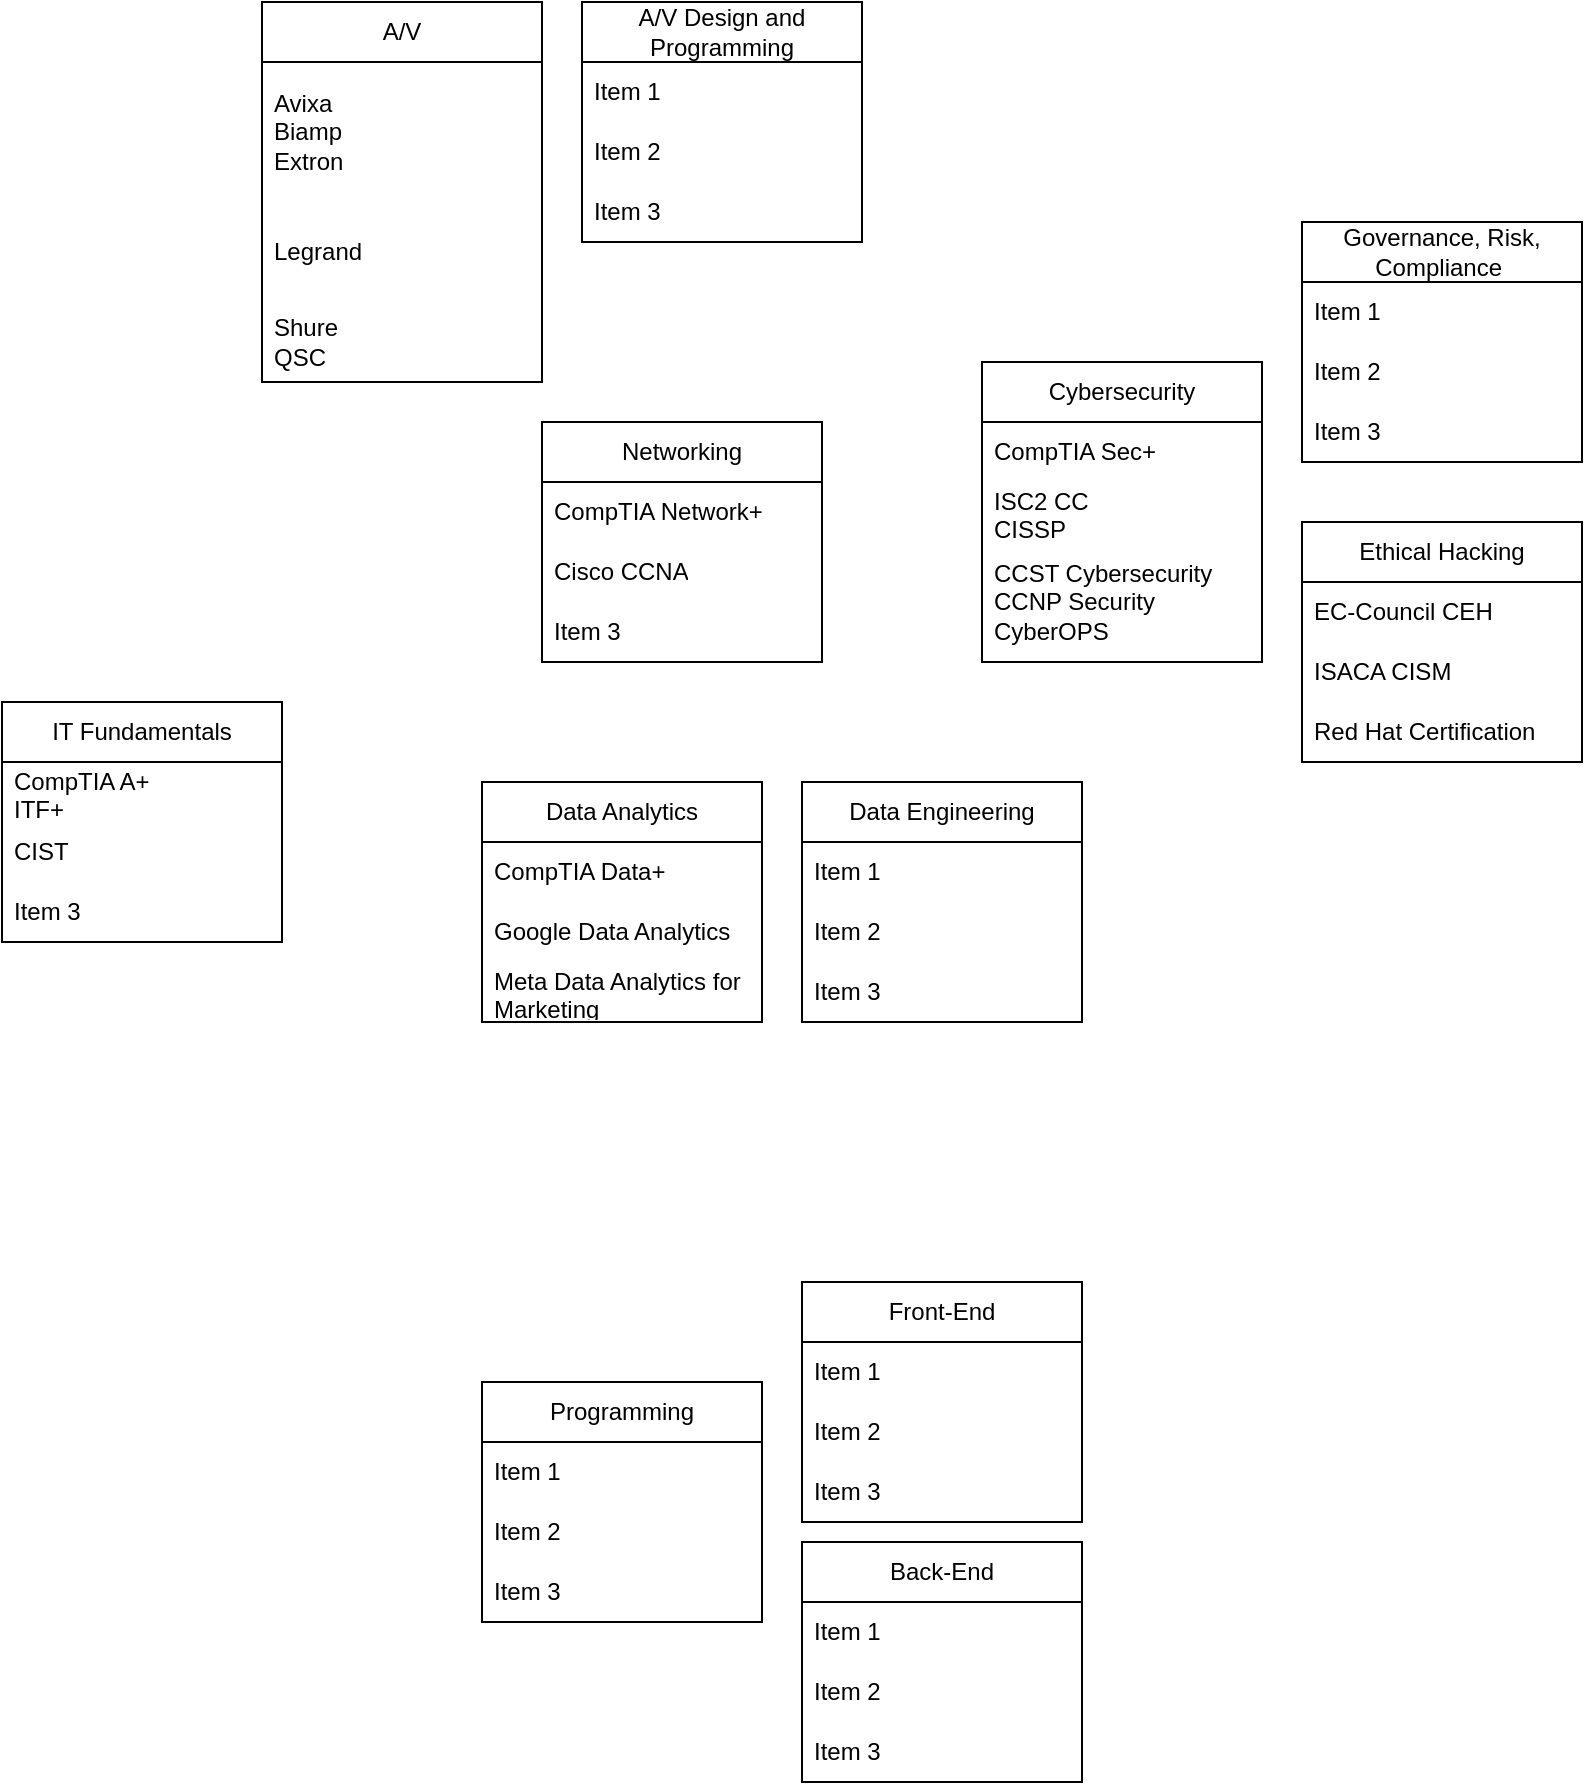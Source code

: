 <mxfile version="22.1.8" type="github">
  <diagram name="Page-1" id="GIW788SQWkKkHtVMfm3c">
    <mxGraphModel dx="1434" dy="830" grid="1" gridSize="10" guides="1" tooltips="1" connect="1" arrows="1" fold="1" page="1" pageScale="1" pageWidth="1600" pageHeight="900" math="0" shadow="0">
      <root>
        <mxCell id="0" />
        <mxCell id="1" parent="0" />
        <mxCell id="U64rbMpxMWpAdyeDeKGP-7" value="IT Fundamentals" style="swimlane;fontStyle=0;childLayout=stackLayout;horizontal=1;startSize=30;horizontalStack=0;resizeParent=1;resizeParentMax=0;resizeLast=0;collapsible=1;marginBottom=0;whiteSpace=wrap;html=1;" vertex="1" parent="1">
          <mxGeometry x="20" y="360" width="140" height="120" as="geometry" />
        </mxCell>
        <mxCell id="U64rbMpxMWpAdyeDeKGP-8" value="CompTIA A+&lt;br&gt;ITF+" style="text;strokeColor=none;fillColor=none;align=left;verticalAlign=middle;spacingLeft=4;spacingRight=4;overflow=hidden;points=[[0,0.5],[1,0.5]];portConstraint=eastwest;rotatable=0;whiteSpace=wrap;html=1;" vertex="1" parent="U64rbMpxMWpAdyeDeKGP-7">
          <mxGeometry y="30" width="140" height="30" as="geometry" />
        </mxCell>
        <mxCell id="U64rbMpxMWpAdyeDeKGP-9" value="CIST" style="text;strokeColor=none;fillColor=none;align=left;verticalAlign=middle;spacingLeft=4;spacingRight=4;overflow=hidden;points=[[0,0.5],[1,0.5]];portConstraint=eastwest;rotatable=0;whiteSpace=wrap;html=1;" vertex="1" parent="U64rbMpxMWpAdyeDeKGP-7">
          <mxGeometry y="60" width="140" height="30" as="geometry" />
        </mxCell>
        <mxCell id="U64rbMpxMWpAdyeDeKGP-10" value="Item 3" style="text;strokeColor=none;fillColor=none;align=left;verticalAlign=middle;spacingLeft=4;spacingRight=4;overflow=hidden;points=[[0,0.5],[1,0.5]];portConstraint=eastwest;rotatable=0;whiteSpace=wrap;html=1;" vertex="1" parent="U64rbMpxMWpAdyeDeKGP-7">
          <mxGeometry y="90" width="140" height="30" as="geometry" />
        </mxCell>
        <mxCell id="U64rbMpxMWpAdyeDeKGP-11" value="Networking" style="swimlane;fontStyle=0;childLayout=stackLayout;horizontal=1;startSize=30;horizontalStack=0;resizeParent=1;resizeParentMax=0;resizeLast=0;collapsible=1;marginBottom=0;whiteSpace=wrap;html=1;" vertex="1" parent="1">
          <mxGeometry x="290" y="220" width="140" height="120" as="geometry" />
        </mxCell>
        <mxCell id="U64rbMpxMWpAdyeDeKGP-12" value="CompTIA Network+" style="text;strokeColor=none;fillColor=none;align=left;verticalAlign=middle;spacingLeft=4;spacingRight=4;overflow=hidden;points=[[0,0.5],[1,0.5]];portConstraint=eastwest;rotatable=0;whiteSpace=wrap;html=1;" vertex="1" parent="U64rbMpxMWpAdyeDeKGP-11">
          <mxGeometry y="30" width="140" height="30" as="geometry" />
        </mxCell>
        <mxCell id="U64rbMpxMWpAdyeDeKGP-13" value="Cisco CCNA" style="text;strokeColor=none;fillColor=none;align=left;verticalAlign=middle;spacingLeft=4;spacingRight=4;overflow=hidden;points=[[0,0.5],[1,0.5]];portConstraint=eastwest;rotatable=0;whiteSpace=wrap;html=1;" vertex="1" parent="U64rbMpxMWpAdyeDeKGP-11">
          <mxGeometry y="60" width="140" height="30" as="geometry" />
        </mxCell>
        <mxCell id="U64rbMpxMWpAdyeDeKGP-14" value="Item 3" style="text;strokeColor=none;fillColor=none;align=left;verticalAlign=middle;spacingLeft=4;spacingRight=4;overflow=hidden;points=[[0,0.5],[1,0.5]];portConstraint=eastwest;rotatable=0;whiteSpace=wrap;html=1;" vertex="1" parent="U64rbMpxMWpAdyeDeKGP-11">
          <mxGeometry y="90" width="140" height="30" as="geometry" />
        </mxCell>
        <mxCell id="U64rbMpxMWpAdyeDeKGP-15" value="Data Analytics" style="swimlane;fontStyle=0;childLayout=stackLayout;horizontal=1;startSize=30;horizontalStack=0;resizeParent=1;resizeParentMax=0;resizeLast=0;collapsible=1;marginBottom=0;whiteSpace=wrap;html=1;" vertex="1" parent="1">
          <mxGeometry x="260" y="400" width="140" height="120" as="geometry" />
        </mxCell>
        <mxCell id="U64rbMpxMWpAdyeDeKGP-16" value="CompTIA Data+" style="text;strokeColor=none;fillColor=none;align=left;verticalAlign=middle;spacingLeft=4;spacingRight=4;overflow=hidden;points=[[0,0.5],[1,0.5]];portConstraint=eastwest;rotatable=0;whiteSpace=wrap;html=1;" vertex="1" parent="U64rbMpxMWpAdyeDeKGP-15">
          <mxGeometry y="30" width="140" height="30" as="geometry" />
        </mxCell>
        <mxCell id="U64rbMpxMWpAdyeDeKGP-17" value="Google Data Analytics" style="text;strokeColor=none;fillColor=none;align=left;verticalAlign=middle;spacingLeft=4;spacingRight=4;overflow=hidden;points=[[0,0.5],[1,0.5]];portConstraint=eastwest;rotatable=0;whiteSpace=wrap;html=1;" vertex="1" parent="U64rbMpxMWpAdyeDeKGP-15">
          <mxGeometry y="60" width="140" height="30" as="geometry" />
        </mxCell>
        <mxCell id="U64rbMpxMWpAdyeDeKGP-18" value="Meta Data Analytics for Marketing" style="text;strokeColor=none;fillColor=none;align=left;verticalAlign=middle;spacingLeft=4;spacingRight=4;overflow=hidden;points=[[0,0.5],[1,0.5]];portConstraint=eastwest;rotatable=0;whiteSpace=wrap;html=1;" vertex="1" parent="U64rbMpxMWpAdyeDeKGP-15">
          <mxGeometry y="90" width="140" height="30" as="geometry" />
        </mxCell>
        <mxCell id="U64rbMpxMWpAdyeDeKGP-19" value="Programming" style="swimlane;fontStyle=0;childLayout=stackLayout;horizontal=1;startSize=30;horizontalStack=0;resizeParent=1;resizeParentMax=0;resizeLast=0;collapsible=1;marginBottom=0;whiteSpace=wrap;html=1;" vertex="1" parent="1">
          <mxGeometry x="260" y="700" width="140" height="120" as="geometry" />
        </mxCell>
        <mxCell id="U64rbMpxMWpAdyeDeKGP-20" value="Item 1" style="text;strokeColor=none;fillColor=none;align=left;verticalAlign=middle;spacingLeft=4;spacingRight=4;overflow=hidden;points=[[0,0.5],[1,0.5]];portConstraint=eastwest;rotatable=0;whiteSpace=wrap;html=1;" vertex="1" parent="U64rbMpxMWpAdyeDeKGP-19">
          <mxGeometry y="30" width="140" height="30" as="geometry" />
        </mxCell>
        <mxCell id="U64rbMpxMWpAdyeDeKGP-21" value="Item 2" style="text;strokeColor=none;fillColor=none;align=left;verticalAlign=middle;spacingLeft=4;spacingRight=4;overflow=hidden;points=[[0,0.5],[1,0.5]];portConstraint=eastwest;rotatable=0;whiteSpace=wrap;html=1;" vertex="1" parent="U64rbMpxMWpAdyeDeKGP-19">
          <mxGeometry y="60" width="140" height="30" as="geometry" />
        </mxCell>
        <mxCell id="U64rbMpxMWpAdyeDeKGP-22" value="Item 3" style="text;strokeColor=none;fillColor=none;align=left;verticalAlign=middle;spacingLeft=4;spacingRight=4;overflow=hidden;points=[[0,0.5],[1,0.5]];portConstraint=eastwest;rotatable=0;whiteSpace=wrap;html=1;" vertex="1" parent="U64rbMpxMWpAdyeDeKGP-19">
          <mxGeometry y="90" width="140" height="30" as="geometry" />
        </mxCell>
        <mxCell id="U64rbMpxMWpAdyeDeKGP-23" value="Ethical Hacking" style="swimlane;fontStyle=0;childLayout=stackLayout;horizontal=1;startSize=30;horizontalStack=0;resizeParent=1;resizeParentMax=0;resizeLast=0;collapsible=1;marginBottom=0;whiteSpace=wrap;html=1;" vertex="1" parent="1">
          <mxGeometry x="670" y="270" width="140" height="120" as="geometry" />
        </mxCell>
        <mxCell id="U64rbMpxMWpAdyeDeKGP-24" value="EC-Council CEH" style="text;strokeColor=none;fillColor=none;align=left;verticalAlign=middle;spacingLeft=4;spacingRight=4;overflow=hidden;points=[[0,0.5],[1,0.5]];portConstraint=eastwest;rotatable=0;whiteSpace=wrap;html=1;" vertex="1" parent="U64rbMpxMWpAdyeDeKGP-23">
          <mxGeometry y="30" width="140" height="30" as="geometry" />
        </mxCell>
        <mxCell id="U64rbMpxMWpAdyeDeKGP-25" value="ISACA CISM" style="text;strokeColor=none;fillColor=none;align=left;verticalAlign=middle;spacingLeft=4;spacingRight=4;overflow=hidden;points=[[0,0.5],[1,0.5]];portConstraint=eastwest;rotatable=0;whiteSpace=wrap;html=1;" vertex="1" parent="U64rbMpxMWpAdyeDeKGP-23">
          <mxGeometry y="60" width="140" height="30" as="geometry" />
        </mxCell>
        <mxCell id="U64rbMpxMWpAdyeDeKGP-26" value="Red Hat Certification" style="text;strokeColor=none;fillColor=none;align=left;verticalAlign=middle;spacingLeft=4;spacingRight=4;overflow=hidden;points=[[0,0.5],[1,0.5]];portConstraint=eastwest;rotatable=0;whiteSpace=wrap;html=1;" vertex="1" parent="U64rbMpxMWpAdyeDeKGP-23">
          <mxGeometry y="90" width="140" height="30" as="geometry" />
        </mxCell>
        <mxCell id="U64rbMpxMWpAdyeDeKGP-27" value="Cybersecurity" style="swimlane;fontStyle=0;childLayout=stackLayout;horizontal=1;startSize=30;horizontalStack=0;resizeParent=1;resizeParentMax=0;resizeLast=0;collapsible=1;marginBottom=0;whiteSpace=wrap;html=1;" vertex="1" parent="1">
          <mxGeometry x="510" y="190" width="140" height="150" as="geometry" />
        </mxCell>
        <mxCell id="U64rbMpxMWpAdyeDeKGP-28" value="CompTIA Sec+" style="text;strokeColor=none;fillColor=none;align=left;verticalAlign=middle;spacingLeft=4;spacingRight=4;overflow=hidden;points=[[0,0.5],[1,0.5]];portConstraint=eastwest;rotatable=0;whiteSpace=wrap;html=1;" vertex="1" parent="U64rbMpxMWpAdyeDeKGP-27">
          <mxGeometry y="30" width="140" height="30" as="geometry" />
        </mxCell>
        <mxCell id="U64rbMpxMWpAdyeDeKGP-29" value="ISC2 CC&lt;br&gt;CISSP" style="text;strokeColor=none;fillColor=none;align=left;verticalAlign=middle;spacingLeft=4;spacingRight=4;overflow=hidden;points=[[0,0.5],[1,0.5]];portConstraint=eastwest;rotatable=0;whiteSpace=wrap;html=1;" vertex="1" parent="U64rbMpxMWpAdyeDeKGP-27">
          <mxGeometry y="60" width="140" height="30" as="geometry" />
        </mxCell>
        <mxCell id="U64rbMpxMWpAdyeDeKGP-30" value="CCST Cybersecurity&lt;br&gt;CCNP Security&lt;br&gt;CyberOPS" style="text;strokeColor=none;fillColor=none;align=left;verticalAlign=middle;spacingLeft=4;spacingRight=4;overflow=hidden;points=[[0,0.5],[1,0.5]];portConstraint=eastwest;rotatable=0;whiteSpace=wrap;html=1;" vertex="1" parent="U64rbMpxMWpAdyeDeKGP-27">
          <mxGeometry y="90" width="140" height="60" as="geometry" />
        </mxCell>
        <mxCell id="U64rbMpxMWpAdyeDeKGP-31" value="Governance, Risk, Compliance&amp;nbsp;" style="swimlane;fontStyle=0;childLayout=stackLayout;horizontal=1;startSize=30;horizontalStack=0;resizeParent=1;resizeParentMax=0;resizeLast=0;collapsible=1;marginBottom=0;whiteSpace=wrap;html=1;" vertex="1" parent="1">
          <mxGeometry x="670" y="120" width="140" height="120" as="geometry" />
        </mxCell>
        <mxCell id="U64rbMpxMWpAdyeDeKGP-32" value="Item 1" style="text;strokeColor=none;fillColor=none;align=left;verticalAlign=middle;spacingLeft=4;spacingRight=4;overflow=hidden;points=[[0,0.5],[1,0.5]];portConstraint=eastwest;rotatable=0;whiteSpace=wrap;html=1;" vertex="1" parent="U64rbMpxMWpAdyeDeKGP-31">
          <mxGeometry y="30" width="140" height="30" as="geometry" />
        </mxCell>
        <mxCell id="U64rbMpxMWpAdyeDeKGP-33" value="Item 2" style="text;strokeColor=none;fillColor=none;align=left;verticalAlign=middle;spacingLeft=4;spacingRight=4;overflow=hidden;points=[[0,0.5],[1,0.5]];portConstraint=eastwest;rotatable=0;whiteSpace=wrap;html=1;" vertex="1" parent="U64rbMpxMWpAdyeDeKGP-31">
          <mxGeometry y="60" width="140" height="30" as="geometry" />
        </mxCell>
        <mxCell id="U64rbMpxMWpAdyeDeKGP-34" value="Item 3" style="text;strokeColor=none;fillColor=none;align=left;verticalAlign=middle;spacingLeft=4;spacingRight=4;overflow=hidden;points=[[0,0.5],[1,0.5]];portConstraint=eastwest;rotatable=0;whiteSpace=wrap;html=1;" vertex="1" parent="U64rbMpxMWpAdyeDeKGP-31">
          <mxGeometry y="90" width="140" height="30" as="geometry" />
        </mxCell>
        <mxCell id="U64rbMpxMWpAdyeDeKGP-35" value="Data Engineering" style="swimlane;fontStyle=0;childLayout=stackLayout;horizontal=1;startSize=30;horizontalStack=0;resizeParent=1;resizeParentMax=0;resizeLast=0;collapsible=1;marginBottom=0;whiteSpace=wrap;html=1;" vertex="1" parent="1">
          <mxGeometry x="420" y="400" width="140" height="120" as="geometry" />
        </mxCell>
        <mxCell id="U64rbMpxMWpAdyeDeKGP-36" value="Item 1" style="text;strokeColor=none;fillColor=none;align=left;verticalAlign=middle;spacingLeft=4;spacingRight=4;overflow=hidden;points=[[0,0.5],[1,0.5]];portConstraint=eastwest;rotatable=0;whiteSpace=wrap;html=1;" vertex="1" parent="U64rbMpxMWpAdyeDeKGP-35">
          <mxGeometry y="30" width="140" height="30" as="geometry" />
        </mxCell>
        <mxCell id="U64rbMpxMWpAdyeDeKGP-37" value="Item 2" style="text;strokeColor=none;fillColor=none;align=left;verticalAlign=middle;spacingLeft=4;spacingRight=4;overflow=hidden;points=[[0,0.5],[1,0.5]];portConstraint=eastwest;rotatable=0;whiteSpace=wrap;html=1;" vertex="1" parent="U64rbMpxMWpAdyeDeKGP-35">
          <mxGeometry y="60" width="140" height="30" as="geometry" />
        </mxCell>
        <mxCell id="U64rbMpxMWpAdyeDeKGP-38" value="Item 3" style="text;strokeColor=none;fillColor=none;align=left;verticalAlign=middle;spacingLeft=4;spacingRight=4;overflow=hidden;points=[[0,0.5],[1,0.5]];portConstraint=eastwest;rotatable=0;whiteSpace=wrap;html=1;" vertex="1" parent="U64rbMpxMWpAdyeDeKGP-35">
          <mxGeometry y="90" width="140" height="30" as="geometry" />
        </mxCell>
        <mxCell id="U64rbMpxMWpAdyeDeKGP-39" value="A/V" style="swimlane;fontStyle=0;childLayout=stackLayout;horizontal=1;startSize=30;horizontalStack=0;resizeParent=1;resizeParentMax=0;resizeLast=0;collapsible=1;marginBottom=0;whiteSpace=wrap;html=1;" vertex="1" parent="1">
          <mxGeometry x="150" y="10" width="140" height="190" as="geometry" />
        </mxCell>
        <mxCell id="U64rbMpxMWpAdyeDeKGP-40" value="Avixa&lt;br&gt;Biamp&lt;br&gt;Extron" style="text;strokeColor=none;fillColor=none;align=left;verticalAlign=middle;spacingLeft=4;spacingRight=4;overflow=hidden;points=[[0,0.5],[1,0.5]];portConstraint=eastwest;rotatable=0;whiteSpace=wrap;html=1;" vertex="1" parent="U64rbMpxMWpAdyeDeKGP-39">
          <mxGeometry y="30" width="140" height="70" as="geometry" />
        </mxCell>
        <mxCell id="U64rbMpxMWpAdyeDeKGP-41" value="Legrand" style="text;strokeColor=none;fillColor=none;align=left;verticalAlign=middle;spacingLeft=4;spacingRight=4;overflow=hidden;points=[[0,0.5],[1,0.5]];portConstraint=eastwest;rotatable=0;whiteSpace=wrap;html=1;" vertex="1" parent="U64rbMpxMWpAdyeDeKGP-39">
          <mxGeometry y="100" width="140" height="50" as="geometry" />
        </mxCell>
        <mxCell id="U64rbMpxMWpAdyeDeKGP-42" value="Shure&lt;br&gt;QSC" style="text;strokeColor=none;fillColor=none;align=left;verticalAlign=middle;spacingLeft=4;spacingRight=4;overflow=hidden;points=[[0,0.5],[1,0.5]];portConstraint=eastwest;rotatable=0;whiteSpace=wrap;html=1;" vertex="1" parent="U64rbMpxMWpAdyeDeKGP-39">
          <mxGeometry y="150" width="140" height="40" as="geometry" />
        </mxCell>
        <mxCell id="U64rbMpxMWpAdyeDeKGP-43" value="Front-End" style="swimlane;fontStyle=0;childLayout=stackLayout;horizontal=1;startSize=30;horizontalStack=0;resizeParent=1;resizeParentMax=0;resizeLast=0;collapsible=1;marginBottom=0;whiteSpace=wrap;html=1;" vertex="1" parent="1">
          <mxGeometry x="420" y="650" width="140" height="120" as="geometry" />
        </mxCell>
        <mxCell id="U64rbMpxMWpAdyeDeKGP-44" value="Item 1" style="text;strokeColor=none;fillColor=none;align=left;verticalAlign=middle;spacingLeft=4;spacingRight=4;overflow=hidden;points=[[0,0.5],[1,0.5]];portConstraint=eastwest;rotatable=0;whiteSpace=wrap;html=1;" vertex="1" parent="U64rbMpxMWpAdyeDeKGP-43">
          <mxGeometry y="30" width="140" height="30" as="geometry" />
        </mxCell>
        <mxCell id="U64rbMpxMWpAdyeDeKGP-45" value="Item 2" style="text;strokeColor=none;fillColor=none;align=left;verticalAlign=middle;spacingLeft=4;spacingRight=4;overflow=hidden;points=[[0,0.5],[1,0.5]];portConstraint=eastwest;rotatable=0;whiteSpace=wrap;html=1;" vertex="1" parent="U64rbMpxMWpAdyeDeKGP-43">
          <mxGeometry y="60" width="140" height="30" as="geometry" />
        </mxCell>
        <mxCell id="U64rbMpxMWpAdyeDeKGP-46" value="Item 3" style="text;strokeColor=none;fillColor=none;align=left;verticalAlign=middle;spacingLeft=4;spacingRight=4;overflow=hidden;points=[[0,0.5],[1,0.5]];portConstraint=eastwest;rotatable=0;whiteSpace=wrap;html=1;" vertex="1" parent="U64rbMpxMWpAdyeDeKGP-43">
          <mxGeometry y="90" width="140" height="30" as="geometry" />
        </mxCell>
        <mxCell id="U64rbMpxMWpAdyeDeKGP-47" value="Back-End" style="swimlane;fontStyle=0;childLayout=stackLayout;horizontal=1;startSize=30;horizontalStack=0;resizeParent=1;resizeParentMax=0;resizeLast=0;collapsible=1;marginBottom=0;whiteSpace=wrap;html=1;" vertex="1" parent="1">
          <mxGeometry x="420" y="780" width="140" height="120" as="geometry" />
        </mxCell>
        <mxCell id="U64rbMpxMWpAdyeDeKGP-48" value="Item 1" style="text;strokeColor=none;fillColor=none;align=left;verticalAlign=middle;spacingLeft=4;spacingRight=4;overflow=hidden;points=[[0,0.5],[1,0.5]];portConstraint=eastwest;rotatable=0;whiteSpace=wrap;html=1;" vertex="1" parent="U64rbMpxMWpAdyeDeKGP-47">
          <mxGeometry y="30" width="140" height="30" as="geometry" />
        </mxCell>
        <mxCell id="U64rbMpxMWpAdyeDeKGP-49" value="Item 2" style="text;strokeColor=none;fillColor=none;align=left;verticalAlign=middle;spacingLeft=4;spacingRight=4;overflow=hidden;points=[[0,0.5],[1,0.5]];portConstraint=eastwest;rotatable=0;whiteSpace=wrap;html=1;" vertex="1" parent="U64rbMpxMWpAdyeDeKGP-47">
          <mxGeometry y="60" width="140" height="30" as="geometry" />
        </mxCell>
        <mxCell id="U64rbMpxMWpAdyeDeKGP-50" value="Item 3" style="text;strokeColor=none;fillColor=none;align=left;verticalAlign=middle;spacingLeft=4;spacingRight=4;overflow=hidden;points=[[0,0.5],[1,0.5]];portConstraint=eastwest;rotatable=0;whiteSpace=wrap;html=1;" vertex="1" parent="U64rbMpxMWpAdyeDeKGP-47">
          <mxGeometry y="90" width="140" height="30" as="geometry" />
        </mxCell>
        <mxCell id="U64rbMpxMWpAdyeDeKGP-51" value="A/V Design and Programming" style="swimlane;fontStyle=0;childLayout=stackLayout;horizontal=1;startSize=30;horizontalStack=0;resizeParent=1;resizeParentMax=0;resizeLast=0;collapsible=1;marginBottom=0;whiteSpace=wrap;html=1;" vertex="1" parent="1">
          <mxGeometry x="310" y="10" width="140" height="120" as="geometry" />
        </mxCell>
        <mxCell id="U64rbMpxMWpAdyeDeKGP-52" value="Item 1" style="text;strokeColor=none;fillColor=none;align=left;verticalAlign=middle;spacingLeft=4;spacingRight=4;overflow=hidden;points=[[0,0.5],[1,0.5]];portConstraint=eastwest;rotatable=0;whiteSpace=wrap;html=1;" vertex="1" parent="U64rbMpxMWpAdyeDeKGP-51">
          <mxGeometry y="30" width="140" height="30" as="geometry" />
        </mxCell>
        <mxCell id="U64rbMpxMWpAdyeDeKGP-53" value="Item 2" style="text;strokeColor=none;fillColor=none;align=left;verticalAlign=middle;spacingLeft=4;spacingRight=4;overflow=hidden;points=[[0,0.5],[1,0.5]];portConstraint=eastwest;rotatable=0;whiteSpace=wrap;html=1;" vertex="1" parent="U64rbMpxMWpAdyeDeKGP-51">
          <mxGeometry y="60" width="140" height="30" as="geometry" />
        </mxCell>
        <mxCell id="U64rbMpxMWpAdyeDeKGP-54" value="Item 3" style="text;strokeColor=none;fillColor=none;align=left;verticalAlign=middle;spacingLeft=4;spacingRight=4;overflow=hidden;points=[[0,0.5],[1,0.5]];portConstraint=eastwest;rotatable=0;whiteSpace=wrap;html=1;" vertex="1" parent="U64rbMpxMWpAdyeDeKGP-51">
          <mxGeometry y="90" width="140" height="30" as="geometry" />
        </mxCell>
      </root>
    </mxGraphModel>
  </diagram>
</mxfile>

